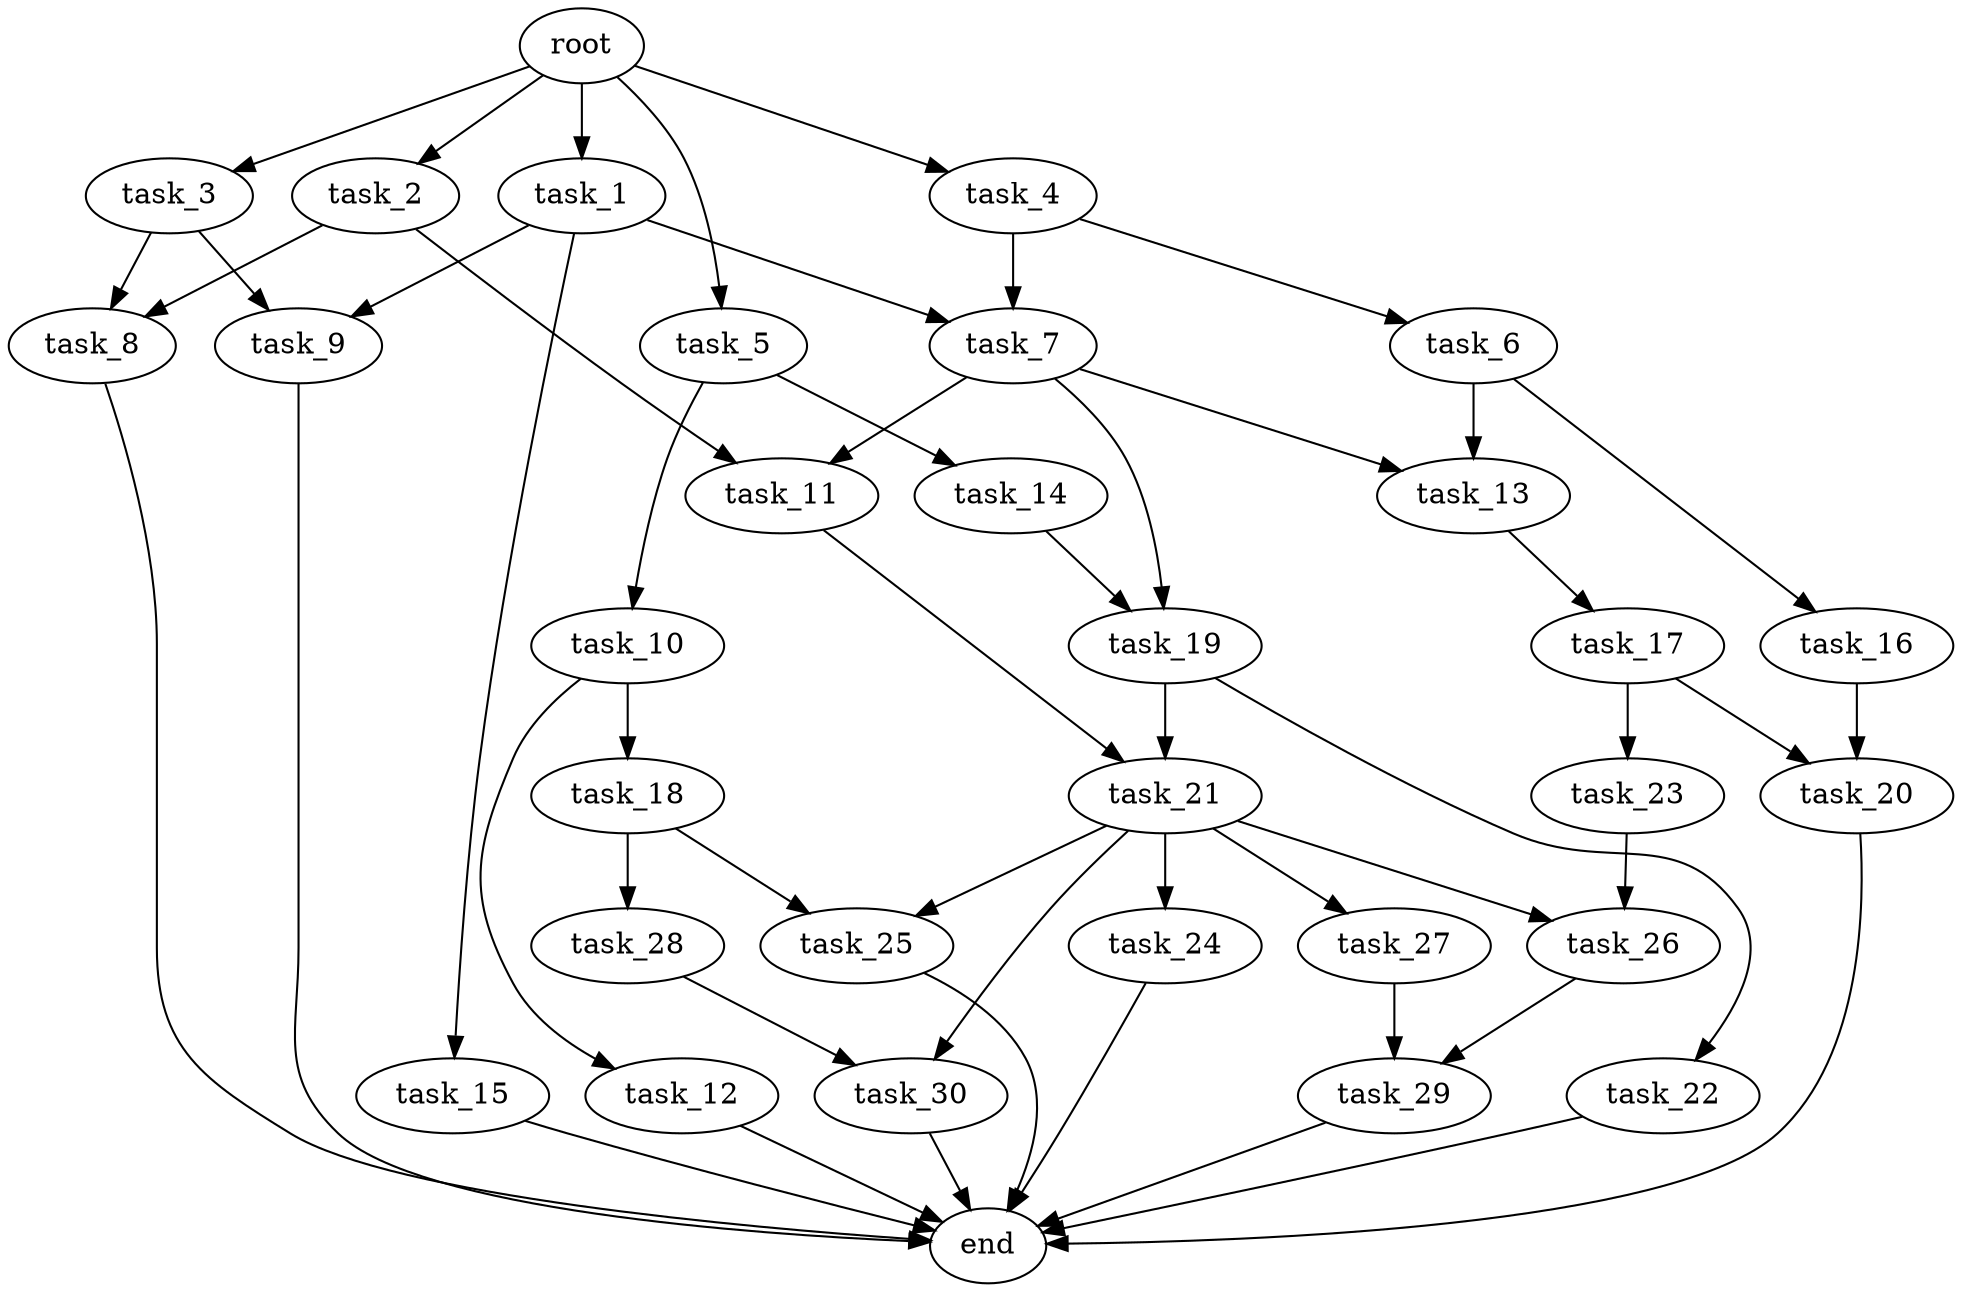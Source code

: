 digraph G {
  root [size="0.000000e+00"];
  task_1 [size="9.627757e+10"];
  task_2 [size="7.857125e+10"];
  task_3 [size="9.187768e+10"];
  task_4 [size="9.924870e+10"];
  task_5 [size="8.670609e+10"];
  task_6 [size="1.269755e+10"];
  task_7 [size="8.660922e+10"];
  task_8 [size="2.497523e+10"];
  task_9 [size="7.114237e+10"];
  task_10 [size="8.284990e+10"];
  task_11 [size="7.614974e+10"];
  task_12 [size="6.762669e+10"];
  task_13 [size="4.895098e+10"];
  task_14 [size="5.774678e+10"];
  task_15 [size="2.687903e+10"];
  task_16 [size="4.142837e+10"];
  task_17 [size="4.520465e+10"];
  task_18 [size="6.336644e+10"];
  task_19 [size="8.801371e+10"];
  task_20 [size="9.318547e+09"];
  task_21 [size="5.156619e+10"];
  task_22 [size="2.782979e+10"];
  task_23 [size="9.363425e+10"];
  task_24 [size="3.691343e+10"];
  task_25 [size="9.502591e+10"];
  task_26 [size="3.273566e+10"];
  task_27 [size="2.572838e+08"];
  task_28 [size="7.741579e+10"];
  task_29 [size="7.327508e+10"];
  task_30 [size="7.309588e+10"];
  end [size="0.000000e+00"];

  root -> task_1 [size="1.000000e-12"];
  root -> task_2 [size="1.000000e-12"];
  root -> task_3 [size="1.000000e-12"];
  root -> task_4 [size="1.000000e-12"];
  root -> task_5 [size="1.000000e-12"];
  task_1 -> task_7 [size="4.330461e+08"];
  task_1 -> task_9 [size="3.557119e+08"];
  task_1 -> task_15 [size="2.687903e+08"];
  task_2 -> task_8 [size="1.248761e+08"];
  task_2 -> task_11 [size="3.807487e+08"];
  task_3 -> task_8 [size="1.248761e+08"];
  task_3 -> task_9 [size="3.557119e+08"];
  task_4 -> task_6 [size="1.269755e+08"];
  task_4 -> task_7 [size="4.330461e+08"];
  task_5 -> task_10 [size="8.284990e+08"];
  task_5 -> task_14 [size="5.774678e+08"];
  task_6 -> task_13 [size="2.447549e+08"];
  task_6 -> task_16 [size="4.142837e+08"];
  task_7 -> task_11 [size="3.807487e+08"];
  task_7 -> task_13 [size="2.447549e+08"];
  task_7 -> task_19 [size="4.400685e+08"];
  task_8 -> end [size="1.000000e-12"];
  task_9 -> end [size="1.000000e-12"];
  task_10 -> task_12 [size="6.762669e+08"];
  task_10 -> task_18 [size="6.336644e+08"];
  task_11 -> task_21 [size="2.578310e+08"];
  task_12 -> end [size="1.000000e-12"];
  task_13 -> task_17 [size="4.520465e+08"];
  task_14 -> task_19 [size="4.400685e+08"];
  task_15 -> end [size="1.000000e-12"];
  task_16 -> task_20 [size="4.659274e+07"];
  task_17 -> task_20 [size="4.659274e+07"];
  task_17 -> task_23 [size="9.363425e+08"];
  task_18 -> task_25 [size="4.751295e+08"];
  task_18 -> task_28 [size="7.741579e+08"];
  task_19 -> task_21 [size="2.578310e+08"];
  task_19 -> task_22 [size="2.782979e+08"];
  task_20 -> end [size="1.000000e-12"];
  task_21 -> task_24 [size="3.691343e+08"];
  task_21 -> task_25 [size="4.751295e+08"];
  task_21 -> task_26 [size="1.636783e+08"];
  task_21 -> task_27 [size="2.572838e+06"];
  task_21 -> task_30 [size="3.654794e+08"];
  task_22 -> end [size="1.000000e-12"];
  task_23 -> task_26 [size="1.636783e+08"];
  task_24 -> end [size="1.000000e-12"];
  task_25 -> end [size="1.000000e-12"];
  task_26 -> task_29 [size="3.663754e+08"];
  task_27 -> task_29 [size="3.663754e+08"];
  task_28 -> task_30 [size="3.654794e+08"];
  task_29 -> end [size="1.000000e-12"];
  task_30 -> end [size="1.000000e-12"];
}
